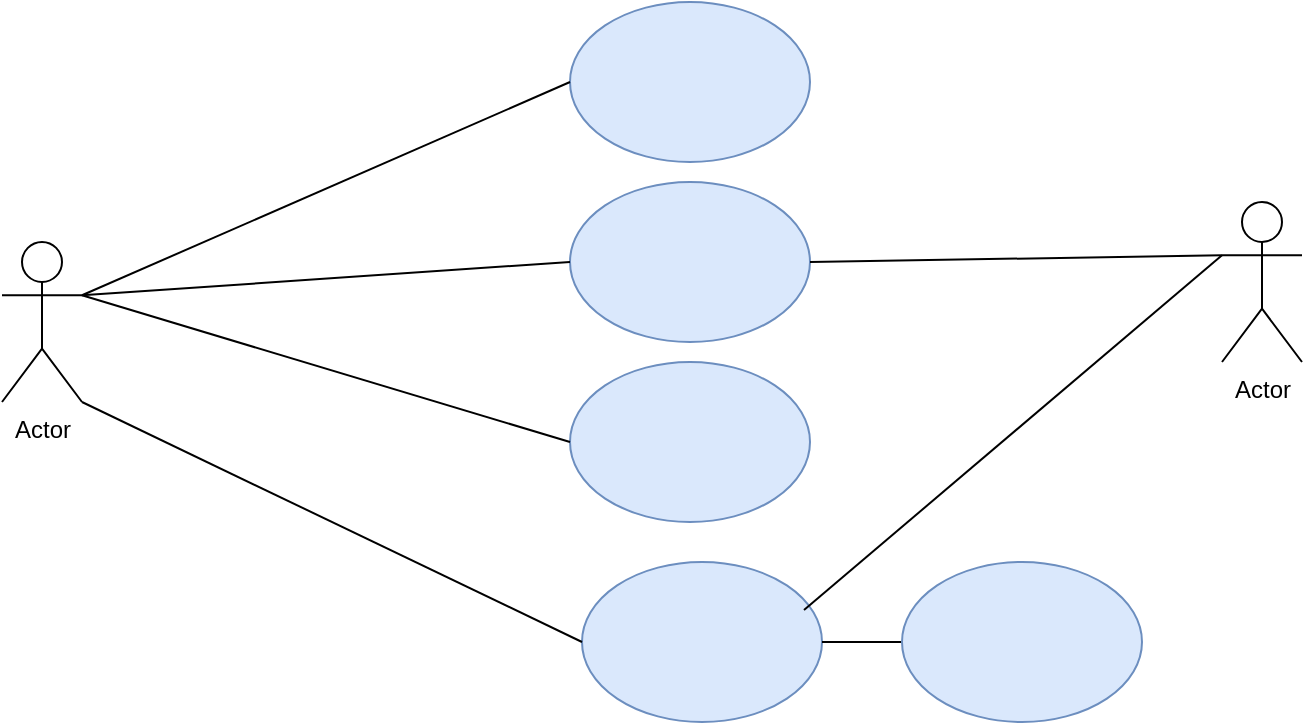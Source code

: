 <mxfile version="26.1.1" pages="6">
  <diagram name="Página-1" id="my2UPSMnPxshMm7SaJnZ">
    <mxGraphModel dx="880" dy="468" grid="1" gridSize="10" guides="1" tooltips="1" connect="1" arrows="1" fold="1" page="1" pageScale="1" pageWidth="827" pageHeight="1169" math="0" shadow="0">
      <root>
        <mxCell id="0" />
        <mxCell id="1" parent="0" />
        <mxCell id="Jn-jRF7GOdgwvfsBNc8g-2" value="" style="ellipse;whiteSpace=wrap;html=1;fillColor=#dae8fc;strokeColor=#6c8ebf;" vertex="1" parent="1">
          <mxGeometry x="294" y="40" width="120" height="80" as="geometry" />
        </mxCell>
        <mxCell id="Jn-jRF7GOdgwvfsBNc8g-3" value="" style="ellipse;whiteSpace=wrap;html=1;fillColor=#dae8fc;strokeColor=#6c8ebf;" vertex="1" parent="1">
          <mxGeometry x="294" y="130" width="120" height="80" as="geometry" />
        </mxCell>
        <mxCell id="Jn-jRF7GOdgwvfsBNc8g-4" value="" style="ellipse;whiteSpace=wrap;html=1;fillColor=#dae8fc;strokeColor=#6c8ebf;" vertex="1" parent="1">
          <mxGeometry x="294" y="220" width="120" height="80" as="geometry" />
        </mxCell>
        <mxCell id="Jn-jRF7GOdgwvfsBNc8g-5" value="" style="ellipse;whiteSpace=wrap;html=1;fillColor=#dae8fc;strokeColor=#6c8ebf;" vertex="1" parent="1">
          <mxGeometry x="300" y="320" width="120" height="80" as="geometry" />
        </mxCell>
        <mxCell id="Jn-jRF7GOdgwvfsBNc8g-6" value="Actor" style="shape=umlActor;verticalLabelPosition=bottom;verticalAlign=top;html=1;outlineConnect=0;" vertex="1" parent="1">
          <mxGeometry x="10" y="160" width="40" height="80" as="geometry" />
        </mxCell>
        <mxCell id="Jn-jRF7GOdgwvfsBNc8g-9" value="" style="endArrow=none;html=1;rounded=0;entryX=0;entryY=0.5;entryDx=0;entryDy=0;exitX=1;exitY=0.333;exitDx=0;exitDy=0;exitPerimeter=0;" edge="1" parent="1" source="Jn-jRF7GOdgwvfsBNc8g-6" target="Jn-jRF7GOdgwvfsBNc8g-2">
          <mxGeometry width="50" height="50" relative="1" as="geometry">
            <mxPoint x="40" y="220" as="sourcePoint" />
            <mxPoint x="120" y="180" as="targetPoint" />
          </mxGeometry>
        </mxCell>
        <mxCell id="Jn-jRF7GOdgwvfsBNc8g-12" value="" style="endArrow=none;html=1;rounded=0;entryX=0;entryY=0.5;entryDx=0;entryDy=0;exitX=1;exitY=0.333;exitDx=0;exitDy=0;exitPerimeter=0;" edge="1" parent="1" source="Jn-jRF7GOdgwvfsBNc8g-6" target="Jn-jRF7GOdgwvfsBNc8g-4">
          <mxGeometry width="50" height="50" relative="1" as="geometry">
            <mxPoint x="50" y="220" as="sourcePoint" />
            <mxPoint x="130" y="220" as="targetPoint" />
          </mxGeometry>
        </mxCell>
        <mxCell id="Jn-jRF7GOdgwvfsBNc8g-13" value="" style="endArrow=none;html=1;rounded=0;exitX=1;exitY=1;exitDx=0;exitDy=0;exitPerimeter=0;entryX=0;entryY=0.5;entryDx=0;entryDy=0;" edge="1" parent="1" source="Jn-jRF7GOdgwvfsBNc8g-6" target="Jn-jRF7GOdgwvfsBNc8g-5">
          <mxGeometry width="50" height="50" relative="1" as="geometry">
            <mxPoint x="70" y="250" as="sourcePoint" />
            <mxPoint x="260" y="360" as="targetPoint" />
          </mxGeometry>
        </mxCell>
        <mxCell id="Jn-jRF7GOdgwvfsBNc8g-14" value="" style="endArrow=none;html=1;rounded=0;exitX=1;exitY=0.5;exitDx=0;exitDy=0;entryX=0;entryY=0.5;entryDx=0;entryDy=0;" edge="1" parent="1" source="Jn-jRF7GOdgwvfsBNc8g-5" target="Jn-jRF7GOdgwvfsBNc8g-15">
          <mxGeometry width="50" height="50" relative="1" as="geometry">
            <mxPoint x="394" y="369.5" as="sourcePoint" />
            <mxPoint x="460" y="369.5" as="targetPoint" />
          </mxGeometry>
        </mxCell>
        <mxCell id="Jn-jRF7GOdgwvfsBNc8g-15" value="" style="ellipse;whiteSpace=wrap;html=1;fillColor=#dae8fc;strokeColor=#6c8ebf;" vertex="1" parent="1">
          <mxGeometry x="460" y="320" width="120" height="80" as="geometry" />
        </mxCell>
        <mxCell id="Jn-jRF7GOdgwvfsBNc8g-16" value="" style="endArrow=none;html=1;rounded=0;exitX=0.925;exitY=0.3;exitDx=0;exitDy=0;exitPerimeter=0;entryX=0;entryY=0.333;entryDx=0;entryDy=0;entryPerimeter=0;" edge="1" parent="1" source="Jn-jRF7GOdgwvfsBNc8g-5" target="Jn-jRF7GOdgwvfsBNc8g-18">
          <mxGeometry width="50" height="50" relative="1" as="geometry">
            <mxPoint x="390" y="360" as="sourcePoint" />
            <mxPoint x="590" y="220" as="targetPoint" />
          </mxGeometry>
        </mxCell>
        <mxCell id="Jn-jRF7GOdgwvfsBNc8g-17" value="" style="endArrow=none;html=1;rounded=0;exitX=1;exitY=0.5;exitDx=0;exitDy=0;entryX=0;entryY=0.333;entryDx=0;entryDy=0;entryPerimeter=0;" edge="1" parent="1" source="Jn-jRF7GOdgwvfsBNc8g-3" target="Jn-jRF7GOdgwvfsBNc8g-18">
          <mxGeometry width="50" height="50" relative="1" as="geometry">
            <mxPoint x="420" y="170" as="sourcePoint" />
            <mxPoint x="610" y="170" as="targetPoint" />
          </mxGeometry>
        </mxCell>
        <mxCell id="Jn-jRF7GOdgwvfsBNc8g-18" value="Actor" style="shape=umlActor;verticalLabelPosition=bottom;verticalAlign=top;html=1;outlineConnect=0;" vertex="1" parent="1">
          <mxGeometry x="620" y="140" width="40" height="80" as="geometry" />
        </mxCell>
        <mxCell id="Jn-jRF7GOdgwvfsBNc8g-20" value="" style="endArrow=none;html=1;rounded=0;entryX=0;entryY=0.5;entryDx=0;entryDy=0;exitX=1;exitY=0.333;exitDx=0;exitDy=0;exitPerimeter=0;" edge="1" parent="1" source="Jn-jRF7GOdgwvfsBNc8g-6" target="Jn-jRF7GOdgwvfsBNc8g-3">
          <mxGeometry width="50" height="50" relative="1" as="geometry">
            <mxPoint x="110" y="200" as="sourcePoint" />
            <mxPoint x="160" y="150" as="targetPoint" />
          </mxGeometry>
        </mxCell>
      </root>
    </mxGraphModel>
  </diagram>
  <diagram id="SBflLorZAtoIqfCc3jxc" name="Página-2">
    <mxGraphModel dx="880" dy="468" grid="1" gridSize="10" guides="1" tooltips="1" connect="1" arrows="1" fold="1" page="1" pageScale="1" pageWidth="827" pageHeight="1169" math="0" shadow="0">
      <root>
        <mxCell id="0" />
        <mxCell id="1" parent="0" />
        <mxCell id="YXJf9fg1VLiG0CaTe0pF-5" value="Entity" style="swimlane;childLayout=stackLayout;horizontal=1;startSize=30;horizontalStack=0;rounded=1;fontSize=14;fontStyle=0;strokeWidth=2;resizeParent=0;resizeLast=1;shadow=0;dashed=0;align=center;arcSize=4;whiteSpace=wrap;html=1;" vertex="1" parent="1">
          <mxGeometry x="310" y="50" width="160" height="70" as="geometry" />
        </mxCell>
        <mxCell id="YXJf9fg1VLiG0CaTe0pF-6" value="+Attribute1&lt;br&gt;+Attribute2&lt;div&gt;&lt;br/&gt;&lt;/div&gt;" style="align=left;strokeColor=none;fillColor=none;spacingLeft=4;spacingRight=4;fontSize=12;verticalAlign=top;resizable=0;rotatable=0;part=1;html=1;whiteSpace=wrap;" vertex="1" parent="YXJf9fg1VLiG0CaTe0pF-5">
          <mxGeometry y="30" width="160" height="40" as="geometry" />
        </mxCell>
        <mxCell id="YXJf9fg1VLiG0CaTe0pF-16" style="edgeStyle=orthogonalEdgeStyle;rounded=0;orthogonalLoop=1;jettySize=auto;html=1;exitX=0.5;exitY=0;exitDx=0;exitDy=0;entryX=0.5;entryY=1;entryDx=0;entryDy=0;" edge="1" parent="1" source="YXJf9fg1VLiG0CaTe0pF-7" target="YXJf9fg1VLiG0CaTe0pF-6">
          <mxGeometry relative="1" as="geometry" />
        </mxCell>
        <mxCell id="YXJf9fg1VLiG0CaTe0pF-7" value="Entity" style="swimlane;childLayout=stackLayout;horizontal=1;startSize=40;horizontalStack=0;rounded=1;fontSize=14;fontStyle=0;strokeWidth=2;resizeParent=0;resizeLast=1;shadow=0;dashed=0;align=center;arcSize=4;whiteSpace=wrap;html=1;" vertex="1" parent="1">
          <mxGeometry x="310" y="160" width="160" height="100" as="geometry" />
        </mxCell>
        <mxCell id="YXJf9fg1VLiG0CaTe0pF-8" value="+Attribute1&#xa;+Attribute2&#xa;+Attribute3" style="align=left;strokeColor=none;fillColor=none;spacingLeft=4;spacingRight=4;fontSize=12;verticalAlign=top;resizable=0;rotatable=0;part=1;html=1;whiteSpace=wrap;" vertex="1" parent="YXJf9fg1VLiG0CaTe0pF-7">
          <mxGeometry y="40" width="160" height="60" as="geometry" />
        </mxCell>
        <mxCell id="YXJf9fg1VLiG0CaTe0pF-14" style="edgeStyle=orthogonalEdgeStyle;rounded=0;orthogonalLoop=1;jettySize=auto;html=1;exitX=0.5;exitY=1;exitDx=0;exitDy=0;" edge="1" parent="YXJf9fg1VLiG0CaTe0pF-7" source="YXJf9fg1VLiG0CaTe0pF-8" target="YXJf9fg1VLiG0CaTe0pF-8">
          <mxGeometry relative="1" as="geometry" />
        </mxCell>
        <mxCell id="YXJf9fg1VLiG0CaTe0pF-15" style="edgeStyle=orthogonalEdgeStyle;rounded=0;orthogonalLoop=1;jettySize=auto;html=1;exitX=0.5;exitY=1;exitDx=0;exitDy=0;" edge="1" parent="YXJf9fg1VLiG0CaTe0pF-7" source="YXJf9fg1VLiG0CaTe0pF-8" target="YXJf9fg1VLiG0CaTe0pF-8">
          <mxGeometry relative="1" as="geometry" />
        </mxCell>
        <mxCell id="YXJf9fg1VLiG0CaTe0pF-10" value="Entity" style="swimlane;childLayout=stackLayout;horizontal=1;startSize=40;horizontalStack=0;rounded=1;fontSize=14;fontStyle=0;strokeWidth=2;resizeParent=0;resizeLast=1;shadow=0;dashed=0;align=center;arcSize=4;whiteSpace=wrap;html=1;" vertex="1" parent="1">
          <mxGeometry x="130" y="360" width="160" height="120" as="geometry" />
        </mxCell>
        <mxCell id="YXJf9fg1VLiG0CaTe0pF-11" value="+Attribute1&#xa;+Attribute2&#xa;+Attribute3" style="align=left;strokeColor=none;fillColor=none;spacingLeft=4;spacingRight=4;fontSize=12;verticalAlign=top;resizable=0;rotatable=0;part=1;html=1;whiteSpace=wrap;" vertex="1" parent="YXJf9fg1VLiG0CaTe0pF-10">
          <mxGeometry y="40" width="160" height="80" as="geometry" />
        </mxCell>
        <mxCell id="YXJf9fg1VLiG0CaTe0pF-12" value="Entity" style="swimlane;childLayout=stackLayout;horizontal=1;startSize=40;horizontalStack=0;rounded=1;fontSize=14;fontStyle=0;strokeWidth=2;resizeParent=0;resizeLast=1;shadow=0;dashed=0;align=center;arcSize=4;whiteSpace=wrap;html=1;" vertex="1" parent="1">
          <mxGeometry x="500" y="360" width="160" height="120" as="geometry" />
        </mxCell>
        <mxCell id="YXJf9fg1VLiG0CaTe0pF-13" value="+Attribute1&#xa;+Attribute2&#xa;+Attribute3" style="align=left;strokeColor=none;fillColor=none;spacingLeft=4;spacingRight=4;fontSize=12;verticalAlign=top;resizable=0;rotatable=0;part=1;html=1;whiteSpace=wrap;" vertex="1" parent="YXJf9fg1VLiG0CaTe0pF-12">
          <mxGeometry y="40" width="160" height="80" as="geometry" />
        </mxCell>
        <mxCell id="YXJf9fg1VLiG0CaTe0pF-17" style="edgeStyle=orthogonalEdgeStyle;rounded=0;orthogonalLoop=1;jettySize=auto;html=1;exitX=0.5;exitY=1;exitDx=0;exitDy=0;entryX=0.5;entryY=0;entryDx=0;entryDy=0;" edge="1" parent="1" source="YXJf9fg1VLiG0CaTe0pF-8" target="YXJf9fg1VLiG0CaTe0pF-10">
          <mxGeometry relative="1" as="geometry" />
        </mxCell>
        <mxCell id="YXJf9fg1VLiG0CaTe0pF-18" style="edgeStyle=orthogonalEdgeStyle;rounded=0;orthogonalLoop=1;jettySize=auto;html=1;exitX=0.5;exitY=1;exitDx=0;exitDy=0;" edge="1" parent="1" source="YXJf9fg1VLiG0CaTe0pF-8" target="YXJf9fg1VLiG0CaTe0pF-12">
          <mxGeometry relative="1" as="geometry" />
        </mxCell>
      </root>
    </mxGraphModel>
  </diagram>
  <diagram id="hBD38ChDUdgtEIMLbXgW" name="Página-3">
    <mxGraphModel dx="880" dy="468" grid="1" gridSize="10" guides="1" tooltips="1" connect="1" arrows="1" fold="1" page="1" pageScale="1" pageWidth="827" pageHeight="1169" math="0" shadow="0">
      <root>
        <mxCell id="0" />
        <mxCell id="1" parent="0" />
        <mxCell id="jvpDX7MPijzmLZWfbXfh-1" value="Entity" style="whiteSpace=wrap;html=1;align=center;" vertex="1" parent="1">
          <mxGeometry x="50" y="70" width="100" height="40" as="geometry" />
        </mxCell>
        <mxCell id="jvpDX7MPijzmLZWfbXfh-2" value="Entity" style="whiteSpace=wrap;html=1;align=center;" vertex="1" parent="1">
          <mxGeometry x="210" y="70" width="100" height="40" as="geometry" />
        </mxCell>
        <mxCell id="jvpDX7MPijzmLZWfbXfh-3" value="Entity" style="whiteSpace=wrap;html=1;align=center;" vertex="1" parent="1">
          <mxGeometry x="364" y="70" width="100" height="40" as="geometry" />
        </mxCell>
        <mxCell id="jvpDX7MPijzmLZWfbXfh-4" value="Entity" style="whiteSpace=wrap;html=1;align=center;" vertex="1" parent="1">
          <mxGeometry x="510" y="70" width="100" height="40" as="geometry" />
        </mxCell>
        <mxCell id="jvpDX7MPijzmLZWfbXfh-5" value="" style="endArrow=none;dashed=1;html=1;dashPattern=1 3;strokeWidth=2;rounded=0;entryX=0.5;entryY=1;entryDx=0;entryDy=0;exitX=0.231;exitY=0.308;exitDx=0;exitDy=0;exitPerimeter=0;" edge="1" parent="1" source="jvpDX7MPijzmLZWfbXfh-12" target="jvpDX7MPijzmLZWfbXfh-1">
          <mxGeometry width="50" height="50" relative="1" as="geometry">
            <mxPoint x="100" y="380" as="sourcePoint" />
            <mxPoint x="125" y="180" as="targetPoint" />
          </mxGeometry>
        </mxCell>
        <mxCell id="jvpDX7MPijzmLZWfbXfh-7" value="" style="endArrow=none;dashed=1;html=1;dashPattern=1 3;strokeWidth=2;rounded=0;entryX=0.5;entryY=1;entryDx=0;entryDy=0;" edge="1" parent="1" target="jvpDX7MPijzmLZWfbXfh-2">
          <mxGeometry width="50" height="50" relative="1" as="geometry">
            <mxPoint x="260" y="400" as="sourcePoint" />
            <mxPoint x="255" y="110" as="targetPoint" />
          </mxGeometry>
        </mxCell>
        <mxCell id="jvpDX7MPijzmLZWfbXfh-9" value="" style="endArrow=none;dashed=1;html=1;dashPattern=1 3;strokeWidth=2;rounded=0;entryX=0.5;entryY=1;entryDx=0;entryDy=0;" edge="1" parent="1">
          <mxGeometry width="50" height="50" relative="1" as="geometry">
            <mxPoint x="417" y="410" as="sourcePoint" />
            <mxPoint x="411" y="110" as="targetPoint" />
          </mxGeometry>
        </mxCell>
        <mxCell id="jvpDX7MPijzmLZWfbXfh-12" value="" style="shape=partialRectangle;whiteSpace=wrap;html=1;bottom=0;right=0;fillColor=none;rotation=90;" vertex="1" parent="1">
          <mxGeometry x="10" y="320" width="130" height="130" as="geometry" />
        </mxCell>
        <mxCell id="jvpDX7MPijzmLZWfbXfh-13" value="" style="endArrow=classic;html=1;rounded=0;" edge="1" parent="1">
          <mxGeometry width="50" height="50" relative="1" as="geometry">
            <mxPoint x="100" y="160" as="sourcePoint" />
            <mxPoint x="250" y="160" as="targetPoint" />
          </mxGeometry>
        </mxCell>
        <mxCell id="jvpDX7MPijzmLZWfbXfh-14" value="" style="endArrow=classic;html=1;rounded=0;" edge="1" parent="1">
          <mxGeometry width="50" height="50" relative="1" as="geometry">
            <mxPoint x="264" y="210" as="sourcePoint" />
            <mxPoint x="414" y="210" as="targetPoint" />
          </mxGeometry>
        </mxCell>
        <mxCell id="jvpDX7MPijzmLZWfbXfh-15" value="" style="endArrow=none;dashed=1;html=1;dashPattern=1 3;strokeWidth=2;rounded=0;entryX=0.5;entryY=1;entryDx=0;entryDy=0;" edge="1" parent="1" target="jvpDX7MPijzmLZWfbXfh-4">
          <mxGeometry width="50" height="50" relative="1" as="geometry">
            <mxPoint x="560" y="420" as="sourcePoint" />
            <mxPoint x="440" y="210" as="targetPoint" />
          </mxGeometry>
        </mxCell>
        <mxCell id="jvpDX7MPijzmLZWfbXfh-16" value="" style="endArrow=classic;html=1;rounded=0;" edge="1" parent="1">
          <mxGeometry width="50" height="50" relative="1" as="geometry">
            <mxPoint x="410" y="230" as="sourcePoint" />
            <mxPoint x="560" y="230" as="targetPoint" />
          </mxGeometry>
        </mxCell>
        <mxCell id="jvpDX7MPijzmLZWfbXfh-18" value="" style="endArrow=classic;html=1;rounded=0;" edge="1" parent="1">
          <mxGeometry width="50" height="50" relative="1" as="geometry">
            <mxPoint x="554" y="280" as="sourcePoint" />
            <mxPoint x="414" y="280" as="targetPoint" />
          </mxGeometry>
        </mxCell>
        <mxCell id="jvpDX7MPijzmLZWfbXfh-19" value="" style="endArrow=classic;html=1;rounded=0;" edge="1" parent="1">
          <mxGeometry width="50" height="50" relative="1" as="geometry">
            <mxPoint x="414" y="330" as="sourcePoint" />
            <mxPoint x="564" y="330" as="targetPoint" />
          </mxGeometry>
        </mxCell>
        <mxCell id="jvpDX7MPijzmLZWfbXfh-20" value="Text" style="text;html=1;align=center;verticalAlign=middle;whiteSpace=wrap;rounded=0;" vertex="1" parent="1">
          <mxGeometry x="150" y="130" width="60" height="30" as="geometry" />
        </mxCell>
        <mxCell id="jvpDX7MPijzmLZWfbXfh-21" value="Text" style="text;html=1;align=center;verticalAlign=middle;whiteSpace=wrap;rounded=0;" vertex="1" parent="1">
          <mxGeometry x="310" y="180" width="60" height="30" as="geometry" />
        </mxCell>
        <mxCell id="jvpDX7MPijzmLZWfbXfh-22" value="Text" style="text;html=1;align=center;verticalAlign=middle;whiteSpace=wrap;rounded=0;" vertex="1" parent="1">
          <mxGeometry x="450" y="200" width="60" height="30" as="geometry" />
        </mxCell>
        <mxCell id="jvpDX7MPijzmLZWfbXfh-23" value="Text" style="text;html=1;align=center;verticalAlign=middle;whiteSpace=wrap;rounded=0;" vertex="1" parent="1">
          <mxGeometry x="450" y="250" width="60" height="30" as="geometry" />
        </mxCell>
        <mxCell id="jvpDX7MPijzmLZWfbXfh-24" value="Text" style="text;html=1;align=center;verticalAlign=middle;whiteSpace=wrap;rounded=0;" vertex="1" parent="1">
          <mxGeometry x="450" y="300" width="60" height="30" as="geometry" />
        </mxCell>
      </root>
    </mxGraphModel>
  </diagram>
  <diagram id="EyFzaL6glVCSa664qXR-" name="Página-4">
    <mxGraphModel dx="880" dy="468" grid="1" gridSize="10" guides="1" tooltips="1" connect="1" arrows="1" fold="1" page="1" pageScale="1" pageWidth="827" pageHeight="1169" math="0" shadow="0">
      <root>
        <mxCell id="0" />
        <mxCell id="1" parent="0" />
        <mxCell id="wHyla0hdBh-rsQrrLRji-3" style="edgeStyle=orthogonalEdgeStyle;rounded=0;orthogonalLoop=1;jettySize=auto;html=1;exitX=0.5;exitY=1;exitDx=0;exitDy=0;entryX=0.5;entryY=0;entryDx=0;entryDy=0;" edge="1" parent="1" source="wHyla0hdBh-rsQrrLRji-1" target="wHyla0hdBh-rsQrrLRji-2">
          <mxGeometry relative="1" as="geometry" />
        </mxCell>
        <mxCell id="wHyla0hdBh-rsQrrLRji-1" value="" style="ellipse;whiteSpace=wrap;html=1;aspect=fixed;fillColor=#000000;" vertex="1" parent="1">
          <mxGeometry x="350" y="40" width="40" height="40" as="geometry" />
        </mxCell>
        <mxCell id="wHyla0hdBh-rsQrrLRji-5" style="edgeStyle=orthogonalEdgeStyle;rounded=0;orthogonalLoop=1;jettySize=auto;html=1;exitX=0.5;exitY=1;exitDx=0;exitDy=0;entryX=0.5;entryY=0;entryDx=0;entryDy=0;" edge="1" parent="1" source="wHyla0hdBh-rsQrrLRji-2" target="wHyla0hdBh-rsQrrLRji-4">
          <mxGeometry relative="1" as="geometry" />
        </mxCell>
        <mxCell id="wHyla0hdBh-rsQrrLRji-2" value="" style="rounded=1;whiteSpace=wrap;html=1;" vertex="1" parent="1">
          <mxGeometry x="310" y="120" width="120" height="40" as="geometry" />
        </mxCell>
        <mxCell id="wHyla0hdBh-rsQrrLRji-9" style="edgeStyle=orthogonalEdgeStyle;rounded=0;orthogonalLoop=1;jettySize=auto;html=1;exitX=0.5;exitY=1;exitDx=0;exitDy=0;entryX=0.5;entryY=0;entryDx=0;entryDy=0;" edge="1" parent="1" source="wHyla0hdBh-rsQrrLRji-4" target="wHyla0hdBh-rsQrrLRji-8">
          <mxGeometry relative="1" as="geometry" />
        </mxCell>
        <mxCell id="wHyla0hdBh-rsQrrLRji-4" value="" style="rounded=1;whiteSpace=wrap;html=1;" vertex="1" parent="1">
          <mxGeometry x="305" y="210" width="130" height="40" as="geometry" />
        </mxCell>
        <mxCell id="wHyla0hdBh-rsQrrLRji-6" value="" style="rounded=1;whiteSpace=wrap;html=1;" vertex="1" parent="1">
          <mxGeometry x="435" y="305" width="116" height="40" as="geometry" />
        </mxCell>
        <mxCell id="wHyla0hdBh-rsQrrLRji-12" style="edgeStyle=orthogonalEdgeStyle;rounded=0;orthogonalLoop=1;jettySize=auto;html=1;exitX=0.5;exitY=1;exitDx=0;exitDy=0;" edge="1" parent="1" source="wHyla0hdBh-rsQrrLRji-7" target="wHyla0hdBh-rsQrrLRji-14">
          <mxGeometry relative="1" as="geometry">
            <mxPoint x="370" y="550" as="targetPoint" />
          </mxGeometry>
        </mxCell>
        <mxCell id="wHyla0hdBh-rsQrrLRji-7" value="" style="rounded=1;whiteSpace=wrap;html=1;" vertex="1" parent="1">
          <mxGeometry x="307.5" y="400" width="125" height="40" as="geometry" />
        </mxCell>
        <mxCell id="wHyla0hdBh-rsQrrLRji-10" style="edgeStyle=orthogonalEdgeStyle;rounded=0;orthogonalLoop=1;jettySize=auto;html=1;exitX=1;exitY=0.5;exitDx=0;exitDy=0;entryX=0;entryY=0.5;entryDx=0;entryDy=0;" edge="1" parent="1" source="wHyla0hdBh-rsQrrLRji-8" target="wHyla0hdBh-rsQrrLRji-6">
          <mxGeometry relative="1" as="geometry" />
        </mxCell>
        <mxCell id="wHyla0hdBh-rsQrrLRji-11" style="edgeStyle=orthogonalEdgeStyle;rounded=0;orthogonalLoop=1;jettySize=auto;html=1;exitX=0.5;exitY=1;exitDx=0;exitDy=0;entryX=0.5;entryY=0;entryDx=0;entryDy=0;" edge="1" parent="1" source="wHyla0hdBh-rsQrrLRji-8" target="wHyla0hdBh-rsQrrLRji-7">
          <mxGeometry relative="1" as="geometry" />
        </mxCell>
        <mxCell id="wHyla0hdBh-rsQrrLRji-8" value="" style="rhombus;whiteSpace=wrap;html=1;" vertex="1" parent="1">
          <mxGeometry x="332" y="290" width="76" height="70" as="geometry" />
        </mxCell>
        <mxCell id="wHyla0hdBh-rsQrrLRji-14" value="" style="ellipse;html=1;shape=endState;fillColor=#000000;strokeColor=#000000;" vertex="1" parent="1">
          <mxGeometry x="346.25" y="510" width="47.5" height="45" as="geometry" />
        </mxCell>
      </root>
    </mxGraphModel>
  </diagram>
  <diagram id="6rbzay-47kVpgFeWHQe-" name="Página-5">
    <mxGraphModel grid="1" page="1" gridSize="10" guides="1" tooltips="1" connect="1" arrows="1" fold="1" pageScale="1" pageWidth="827" pageHeight="1169" math="0" shadow="0">
      <root>
        <mxCell id="0" />
        <mxCell id="1" parent="0" />
      </root>
    </mxGraphModel>
  </diagram>
  <diagram id="aC6r9C530GtcWRrZf-TF" name="Página-6">
    <mxGraphModel dx="880" dy="468" grid="1" gridSize="10" guides="1" tooltips="1" connect="1" arrows="1" fold="1" page="1" pageScale="1" pageWidth="827" pageHeight="1169" math="0" shadow="0">
      <root>
        <mxCell id="0" />
        <mxCell id="1" parent="0" />
        <mxCell id="zYgi4Muy-OTLrAH7Fp9f-5" style="edgeStyle=orthogonalEdgeStyle;rounded=0;orthogonalLoop=1;jettySize=auto;html=1;exitX=0.5;exitY=1;exitDx=0;exitDy=0;entryX=0.5;entryY=0;entryDx=0;entryDy=0;" edge="1" parent="1" source="zYgi4Muy-OTLrAH7Fp9f-3" target="zYgi4Muy-OTLrAH7Fp9f-4">
          <mxGeometry relative="1" as="geometry" />
        </mxCell>
        <mxCell id="zYgi4Muy-OTLrAH7Fp9f-3" value="" style="ellipse;whiteSpace=wrap;html=1;aspect=fixed;fillColor=#000000;" vertex="1" parent="1">
          <mxGeometry x="364" y="50" width="40" height="40" as="geometry" />
        </mxCell>
        <mxCell id="zYgi4Muy-OTLrAH7Fp9f-11" style="edgeStyle=orthogonalEdgeStyle;rounded=0;orthogonalLoop=1;jettySize=auto;html=1;exitX=0.5;exitY=1;exitDx=0;exitDy=0;entryX=0.5;entryY=0;entryDx=0;entryDy=0;" edge="1" parent="1" source="zYgi4Muy-OTLrAH7Fp9f-4" target="zYgi4Muy-OTLrAH7Fp9f-6">
          <mxGeometry relative="1" as="geometry" />
        </mxCell>
        <mxCell id="zYgi4Muy-OTLrAH7Fp9f-4" value="" style="rounded=1;whiteSpace=wrap;html=1;" vertex="1" parent="1">
          <mxGeometry x="329" y="120" width="110" height="40" as="geometry" />
        </mxCell>
        <mxCell id="zYgi4Muy-OTLrAH7Fp9f-12" style="edgeStyle=orthogonalEdgeStyle;rounded=0;orthogonalLoop=1;jettySize=auto;html=1;exitX=0.5;exitY=1;exitDx=0;exitDy=0;entryX=0.5;entryY=0;entryDx=0;entryDy=0;" edge="1" parent="1" source="zYgi4Muy-OTLrAH7Fp9f-6" target="zYgi4Muy-OTLrAH7Fp9f-7">
          <mxGeometry relative="1" as="geometry" />
        </mxCell>
        <mxCell id="zYgi4Muy-OTLrAH7Fp9f-6" value="" style="rounded=1;whiteSpace=wrap;html=1;" vertex="1" parent="1">
          <mxGeometry x="330" y="190" width="110" height="30" as="geometry" />
        </mxCell>
        <mxCell id="zYgi4Muy-OTLrAH7Fp9f-13" style="edgeStyle=orthogonalEdgeStyle;rounded=0;orthogonalLoop=1;jettySize=auto;html=1;exitX=0.5;exitY=1;exitDx=0;exitDy=0;entryX=0.5;entryY=0;entryDx=0;entryDy=0;" edge="1" parent="1" source="zYgi4Muy-OTLrAH7Fp9f-7" target="zYgi4Muy-OTLrAH7Fp9f-8">
          <mxGeometry relative="1" as="geometry" />
        </mxCell>
        <mxCell id="zYgi4Muy-OTLrAH7Fp9f-17" style="edgeStyle=orthogonalEdgeStyle;rounded=0;orthogonalLoop=1;jettySize=auto;html=1;exitX=1;exitY=0.5;exitDx=0;exitDy=0;entryX=0;entryY=0.75;entryDx=0;entryDy=0;" edge="1" parent="1" source="zYgi4Muy-OTLrAH7Fp9f-7" target="zYgi4Muy-OTLrAH7Fp9f-7">
          <mxGeometry relative="1" as="geometry">
            <mxPoint x="320" y="280" as="targetPoint" />
            <Array as="points">
              <mxPoint x="500" y="275" />
              <mxPoint x="500" y="410" />
              <mxPoint x="280" y="410" />
              <mxPoint x="280" y="281" />
              <mxPoint x="330" y="281" />
            </Array>
          </mxGeometry>
        </mxCell>
        <mxCell id="zYgi4Muy-OTLrAH7Fp9f-7" value="" style="rounded=1;whiteSpace=wrap;html=1;" vertex="1" parent="1">
          <mxGeometry x="330" y="260" width="110" height="30" as="geometry" />
        </mxCell>
        <mxCell id="zYgi4Muy-OTLrAH7Fp9f-14" style="edgeStyle=orthogonalEdgeStyle;rounded=0;orthogonalLoop=1;jettySize=auto;html=1;exitX=0.5;exitY=1;exitDx=0;exitDy=0;entryX=0.5;entryY=0;entryDx=0;entryDy=0;" edge="1" parent="1" source="zYgi4Muy-OTLrAH7Fp9f-8" target="zYgi4Muy-OTLrAH7Fp9f-9">
          <mxGeometry relative="1" as="geometry" />
        </mxCell>
        <mxCell id="zYgi4Muy-OTLrAH7Fp9f-8" value="" style="rounded=1;whiteSpace=wrap;html=1;" vertex="1" parent="1">
          <mxGeometry x="330" y="340" width="110" height="30" as="geometry" />
        </mxCell>
        <mxCell id="zYgi4Muy-OTLrAH7Fp9f-9" value="Sub Topic" style="whiteSpace=wrap;html=1;rounded=1;arcSize=50;align=center;verticalAlign=middle;strokeWidth=1;autosize=1;spacing=4;treeFolding=1;treeMoving=1;newEdgeStyle={&quot;edgeStyle&quot;:&quot;entityRelationEdgeStyle&quot;,&quot;startArrow&quot;:&quot;none&quot;,&quot;endArrow&quot;:&quot;none&quot;,&quot;segment&quot;:10,&quot;curved&quot;:1,&quot;sourcePerimeterSpacing&quot;:0,&quot;targetPerimeterSpacing&quot;:0};" vertex="1" parent="1">
          <mxGeometry x="310" y="440" width="150" height="52" as="geometry" />
        </mxCell>
        <mxCell id="zYgi4Muy-OTLrAH7Fp9f-16" value="" style="endArrow=classic;html=1;rounded=0;exitX=0.5;exitY=1;exitDx=0;exitDy=0;" edge="1" parent="1" source="zYgi4Muy-OTLrAH7Fp9f-9">
          <mxGeometry width="50" height="50" relative="1" as="geometry">
            <mxPoint x="640" y="370" as="sourcePoint" />
            <mxPoint x="385" y="510" as="targetPoint" />
          </mxGeometry>
        </mxCell>
      </root>
    </mxGraphModel>
  </diagram>
</mxfile>
